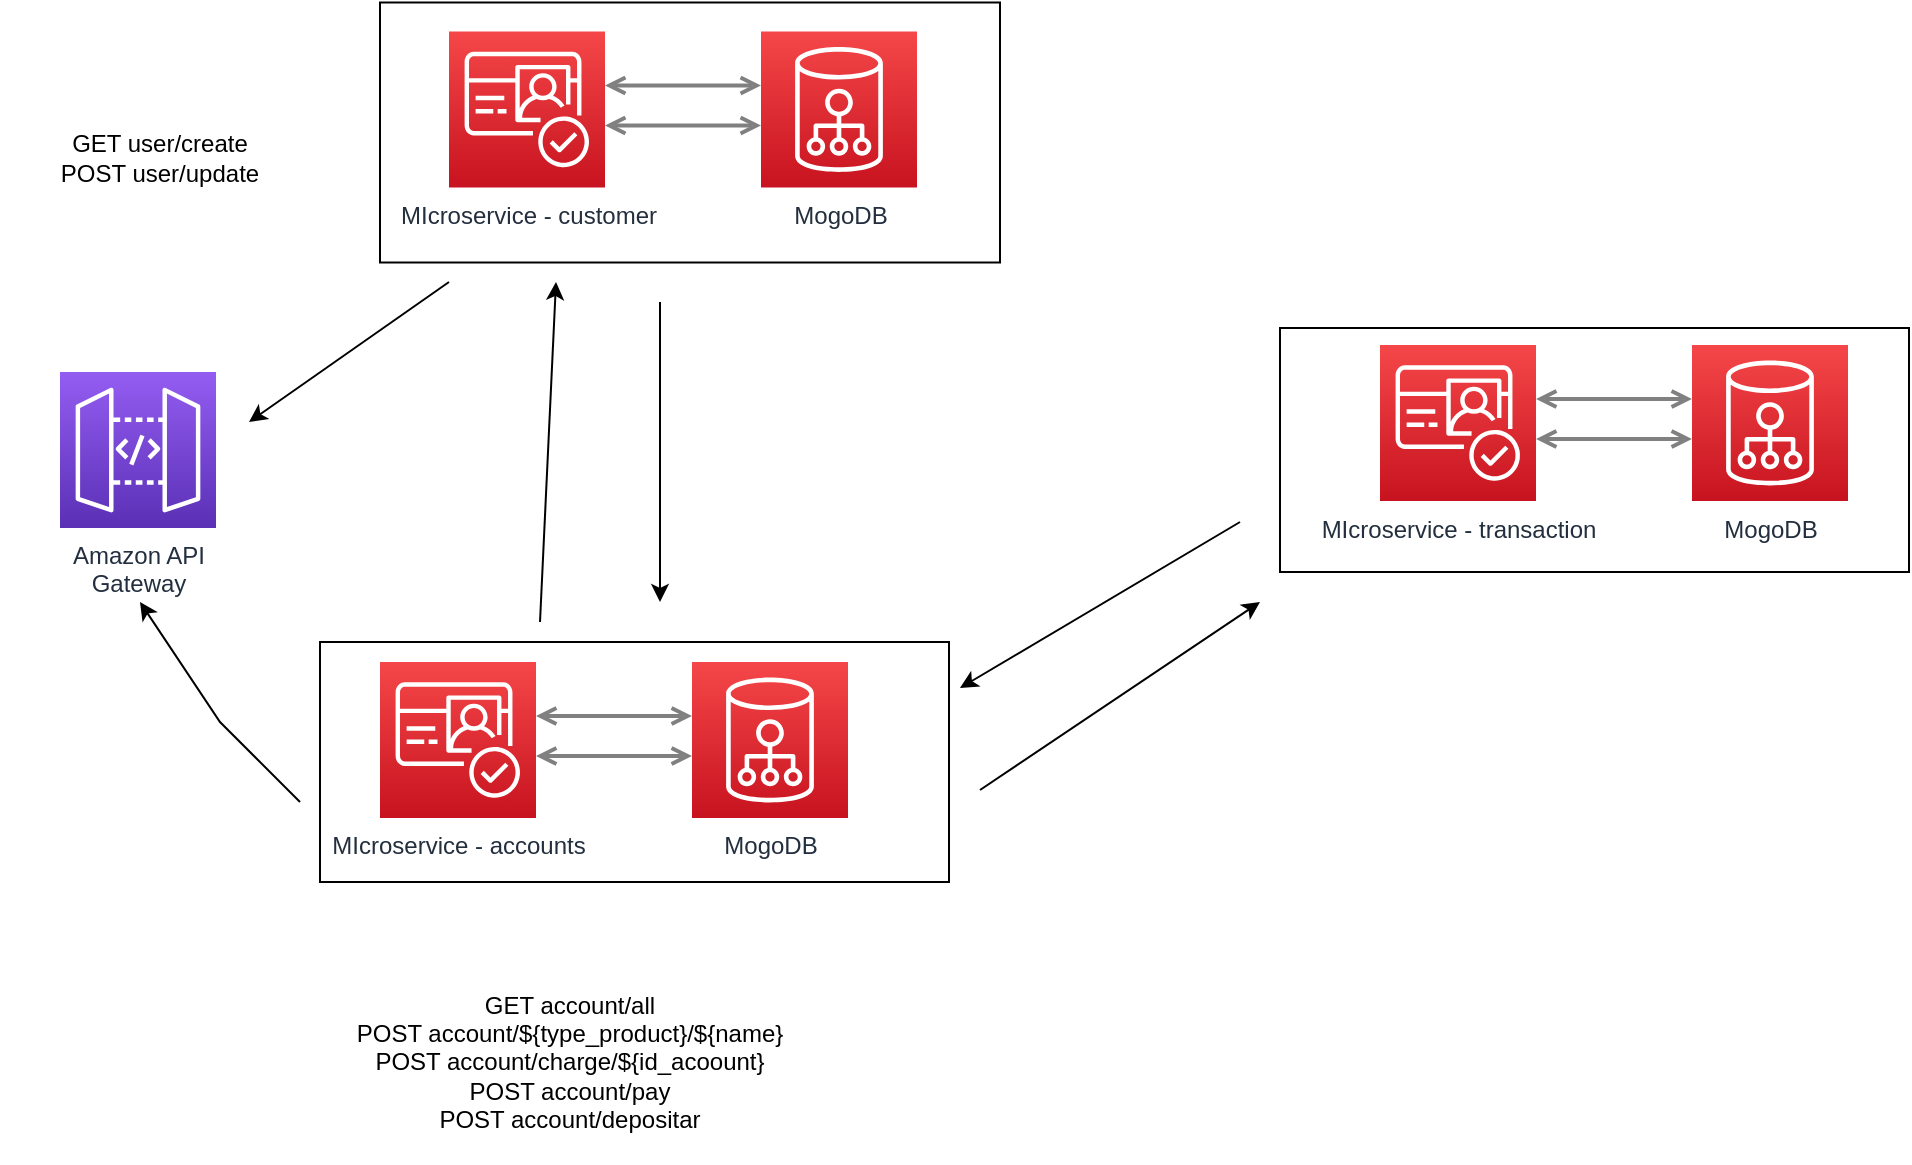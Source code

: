 <mxfile version="17.0.0" type="github">
  <diagram id="Ht1M8jgEwFfnCIfOTk4-" name="Page-1">
    <mxGraphModel dx="782" dy="468" grid="1" gridSize="10" guides="1" tooltips="1" connect="1" arrows="1" fold="1" page="1" pageScale="1" pageWidth="1169" pageHeight="827" math="0" shadow="0">
      <root>
        <mxCell id="0" />
        <mxCell id="1" parent="0" />
        <mxCell id="qSfoanHrgOsR2zZDTymw-17" value="" style="rounded=0;whiteSpace=wrap;html=1;" vertex="1" parent="1">
          <mxGeometry x="250" y="190.25" width="310" height="130" as="geometry" />
        </mxCell>
        <mxCell id="qSfoanHrgOsR2zZDTymw-16" value="" style="rounded=0;whiteSpace=wrap;html=1;" vertex="1" parent="1">
          <mxGeometry x="220" y="510" width="314.5" height="120" as="geometry" />
        </mxCell>
        <mxCell id="qSfoanHrgOsR2zZDTymw-15" value="" style="rounded=0;whiteSpace=wrap;html=1;" vertex="1" parent="1">
          <mxGeometry x="700" y="353" width="314.5" height="122" as="geometry" />
        </mxCell>
        <mxCell id="UEzPUAAOIrF-is8g5C7q-125" style="edgeStyle=orthogonalEdgeStyle;rounded=0;orthogonalLoop=1;jettySize=auto;html=1;startArrow=open;startFill=0;endArrow=open;endFill=0;strokeWidth=2;strokeColor=#808080;" parent="1" source="UEzPUAAOIrF-is8g5C7q-111" target="UEzPUAAOIrF-is8g5C7q-112" edge="1">
          <mxGeometry relative="1" as="geometry">
            <Array as="points">
              <mxPoint x="402.5" y="231.75" />
              <mxPoint x="402.5" y="231.75" />
            </Array>
          </mxGeometry>
        </mxCell>
        <mxCell id="UEzPUAAOIrF-is8g5C7q-143" style="edgeStyle=orthogonalEdgeStyle;rounded=0;orthogonalLoop=1;jettySize=auto;html=1;startArrow=open;startFill=0;endArrow=open;endFill=0;strokeWidth=2;strokeColor=#808080;" parent="1" source="UEzPUAAOIrF-is8g5C7q-111" target="UEzPUAAOIrF-is8g5C7q-112" edge="1">
          <mxGeometry relative="1" as="geometry">
            <mxPoint x="372.5" y="241.75" as="sourcePoint" />
            <mxPoint x="450.5" y="241.75" as="targetPoint" />
            <Array as="points">
              <mxPoint x="402.5" y="251.75" />
              <mxPoint x="402.5" y="251.75" />
            </Array>
          </mxGeometry>
        </mxCell>
        <mxCell id="UEzPUAAOIrF-is8g5C7q-111" value="MIcroservice - customer" style="outlineConnect=0;fontColor=#232F3E;gradientColor=#F54749;gradientDirection=north;fillColor=#C7131F;strokeColor=#ffffff;dashed=0;verticalLabelPosition=bottom;verticalAlign=top;align=center;html=1;fontSize=12;fontStyle=0;aspect=fixed;shape=mxgraph.aws4.resourceIcon;resIcon=mxgraph.aws4.cognito;labelBackgroundColor=#ffffff;" parent="1" vertex="1">
          <mxGeometry x="284.5" y="204.75" width="78" height="78" as="geometry" />
        </mxCell>
        <mxCell id="UEzPUAAOIrF-is8g5C7q-112" value="MogoDB" style="outlineConnect=0;fontColor=#232F3E;gradientColor=#F54749;gradientDirection=north;fillColor=#C7131F;strokeColor=#ffffff;dashed=0;verticalLabelPosition=bottom;verticalAlign=top;align=center;html=1;fontSize=12;fontStyle=0;aspect=fixed;shape=mxgraph.aws4.resourceIcon;resIcon=mxgraph.aws4.cloud_directory;labelBackgroundColor=#ffffff;" parent="1" vertex="1">
          <mxGeometry x="440.5" y="204.75" width="78" height="78" as="geometry" />
        </mxCell>
        <mxCell id="UEzPUAAOIrF-is8g5C7q-114" value="Amazon API&lt;br&gt;Gateway&lt;br&gt;" style="outlineConnect=0;fontColor=#232F3E;gradientColor=#945DF2;gradientDirection=north;fillColor=#5A30B5;strokeColor=#ffffff;dashed=0;verticalLabelPosition=bottom;verticalAlign=top;align=center;html=1;fontSize=12;fontStyle=0;aspect=fixed;shape=mxgraph.aws4.resourceIcon;resIcon=mxgraph.aws4.api_gateway;labelBackgroundColor=#ffffff;" parent="1" vertex="1">
          <mxGeometry x="90" y="375" width="78" height="78" as="geometry" />
        </mxCell>
        <mxCell id="qSfoanHrgOsR2zZDTymw-6" style="edgeStyle=orthogonalEdgeStyle;rounded=0;orthogonalLoop=1;jettySize=auto;html=1;startArrow=open;startFill=0;endArrow=open;endFill=0;strokeWidth=2;strokeColor=#808080;" edge="1" parent="1" source="qSfoanHrgOsR2zZDTymw-8" target="qSfoanHrgOsR2zZDTymw-9">
          <mxGeometry relative="1" as="geometry">
            <Array as="points">
              <mxPoint x="368" y="547" />
              <mxPoint x="368" y="547" />
            </Array>
          </mxGeometry>
        </mxCell>
        <mxCell id="qSfoanHrgOsR2zZDTymw-7" style="edgeStyle=orthogonalEdgeStyle;rounded=0;orthogonalLoop=1;jettySize=auto;html=1;startArrow=open;startFill=0;endArrow=open;endFill=0;strokeWidth=2;strokeColor=#808080;" edge="1" parent="1" source="qSfoanHrgOsR2zZDTymw-8" target="qSfoanHrgOsR2zZDTymw-9">
          <mxGeometry relative="1" as="geometry">
            <mxPoint x="338" y="557" as="sourcePoint" />
            <mxPoint x="416" y="557" as="targetPoint" />
            <Array as="points">
              <mxPoint x="368" y="567" />
              <mxPoint x="368" y="567" />
            </Array>
          </mxGeometry>
        </mxCell>
        <mxCell id="qSfoanHrgOsR2zZDTymw-8" value="MIcroservice - accounts" style="outlineConnect=0;fontColor=#232F3E;gradientColor=#F54749;gradientDirection=north;fillColor=#C7131F;strokeColor=#ffffff;dashed=0;verticalLabelPosition=bottom;verticalAlign=top;align=center;html=1;fontSize=12;fontStyle=0;aspect=fixed;shape=mxgraph.aws4.resourceIcon;resIcon=mxgraph.aws4.cognito;labelBackgroundColor=#ffffff;" vertex="1" parent="1">
          <mxGeometry x="250" y="520" width="78" height="78" as="geometry" />
        </mxCell>
        <mxCell id="qSfoanHrgOsR2zZDTymw-9" value="MogoDB" style="outlineConnect=0;fontColor=#232F3E;gradientColor=#F54749;gradientDirection=north;fillColor=#C7131F;strokeColor=#ffffff;dashed=0;verticalLabelPosition=bottom;verticalAlign=top;align=center;html=1;fontSize=12;fontStyle=0;aspect=fixed;shape=mxgraph.aws4.resourceIcon;resIcon=mxgraph.aws4.cloud_directory;labelBackgroundColor=#ffffff;" vertex="1" parent="1">
          <mxGeometry x="406" y="520" width="78" height="78" as="geometry" />
        </mxCell>
        <mxCell id="qSfoanHrgOsR2zZDTymw-10" style="edgeStyle=orthogonalEdgeStyle;rounded=0;orthogonalLoop=1;jettySize=auto;html=1;startArrow=open;startFill=0;endArrow=open;endFill=0;strokeWidth=2;strokeColor=#808080;" edge="1" parent="1" source="qSfoanHrgOsR2zZDTymw-12" target="qSfoanHrgOsR2zZDTymw-13">
          <mxGeometry relative="1" as="geometry">
            <Array as="points">
              <mxPoint x="868" y="388.5" />
              <mxPoint x="868" y="388.5" />
            </Array>
          </mxGeometry>
        </mxCell>
        <mxCell id="qSfoanHrgOsR2zZDTymw-11" style="edgeStyle=orthogonalEdgeStyle;rounded=0;orthogonalLoop=1;jettySize=auto;html=1;startArrow=open;startFill=0;endArrow=open;endFill=0;strokeWidth=2;strokeColor=#808080;" edge="1" parent="1" source="qSfoanHrgOsR2zZDTymw-12" target="qSfoanHrgOsR2zZDTymw-13">
          <mxGeometry relative="1" as="geometry">
            <mxPoint x="838" y="398.5" as="sourcePoint" />
            <mxPoint x="916" y="398.5" as="targetPoint" />
            <Array as="points">
              <mxPoint x="868" y="408.5" />
              <mxPoint x="868" y="408.5" />
            </Array>
          </mxGeometry>
        </mxCell>
        <mxCell id="qSfoanHrgOsR2zZDTymw-12" value="MIcroservice -&amp;nbsp;transaction" style="outlineConnect=0;fontColor=#232F3E;gradientColor=#F54749;gradientDirection=north;fillColor=#C7131F;strokeColor=#ffffff;dashed=0;verticalLabelPosition=bottom;verticalAlign=top;align=center;html=1;fontSize=12;fontStyle=0;aspect=fixed;shape=mxgraph.aws4.resourceIcon;resIcon=mxgraph.aws4.cognito;labelBackgroundColor=#ffffff;" vertex="1" parent="1">
          <mxGeometry x="750" y="361.5" width="78" height="78" as="geometry" />
        </mxCell>
        <mxCell id="qSfoanHrgOsR2zZDTymw-13" value="MogoDB" style="outlineConnect=0;fontColor=#232F3E;gradientColor=#F54749;gradientDirection=north;fillColor=#C7131F;strokeColor=#ffffff;dashed=0;verticalLabelPosition=bottom;verticalAlign=top;align=center;html=1;fontSize=12;fontStyle=0;aspect=fixed;shape=mxgraph.aws4.resourceIcon;resIcon=mxgraph.aws4.cloud_directory;labelBackgroundColor=#ffffff;" vertex="1" parent="1">
          <mxGeometry x="906" y="361.5" width="78" height="78" as="geometry" />
        </mxCell>
        <mxCell id="qSfoanHrgOsR2zZDTymw-19" value="GET user/create&lt;br&gt;POST user/update" style="text;html=1;strokeColor=none;fillColor=none;align=center;verticalAlign=middle;whiteSpace=wrap;rounded=0;" vertex="1" parent="1">
          <mxGeometry x="60" y="252.75" width="160" height="30" as="geometry" />
        </mxCell>
        <mxCell id="qSfoanHrgOsR2zZDTymw-20" value="GET account/all&lt;br&gt;POST account/${type_product}/${name}&lt;br&gt;POST account/charge/${id_acoount}&lt;br&gt;POST account/pay&lt;br&gt;POST account/depositar" style="text;html=1;strokeColor=none;fillColor=none;align=center;verticalAlign=middle;whiteSpace=wrap;rounded=0;" vertex="1" parent="1">
          <mxGeometry x="220" y="670" width="250" height="100" as="geometry" />
        </mxCell>
        <mxCell id="qSfoanHrgOsR2zZDTymw-21" value="" style="endArrow=classic;html=1;rounded=0;" edge="1" parent="1">
          <mxGeometry width="50" height="50" relative="1" as="geometry">
            <mxPoint x="550" y="584" as="sourcePoint" />
            <mxPoint x="690" y="490" as="targetPoint" />
            <Array as="points" />
          </mxGeometry>
        </mxCell>
        <mxCell id="qSfoanHrgOsR2zZDTymw-22" value="" style="endArrow=classic;html=1;rounded=0;" edge="1" parent="1">
          <mxGeometry width="50" height="50" relative="1" as="geometry">
            <mxPoint x="680" y="450" as="sourcePoint" />
            <mxPoint x="540" y="533" as="targetPoint" />
          </mxGeometry>
        </mxCell>
        <mxCell id="qSfoanHrgOsR2zZDTymw-23" value="" style="endArrow=classic;html=1;rounded=0;" edge="1" parent="1">
          <mxGeometry width="50" height="50" relative="1" as="geometry">
            <mxPoint x="330" y="500" as="sourcePoint" />
            <mxPoint x="338" y="330" as="targetPoint" />
          </mxGeometry>
        </mxCell>
        <mxCell id="qSfoanHrgOsR2zZDTymw-24" value="" style="endArrow=classic;html=1;rounded=0;" edge="1" parent="1">
          <mxGeometry width="50" height="50" relative="1" as="geometry">
            <mxPoint x="390" y="340" as="sourcePoint" />
            <mxPoint x="390" y="490" as="targetPoint" />
          </mxGeometry>
        </mxCell>
        <mxCell id="qSfoanHrgOsR2zZDTymw-25" value="" style="endArrow=classic;html=1;rounded=0;" edge="1" parent="1">
          <mxGeometry width="50" height="50" relative="1" as="geometry">
            <mxPoint x="284.5" y="330" as="sourcePoint" />
            <mxPoint x="184.5" y="400" as="targetPoint" />
            <Array as="points" />
          </mxGeometry>
        </mxCell>
        <mxCell id="qSfoanHrgOsR2zZDTymw-26" value="" style="endArrow=classic;html=1;rounded=0;" edge="1" parent="1">
          <mxGeometry width="50" height="50" relative="1" as="geometry">
            <mxPoint x="210" y="590" as="sourcePoint" />
            <mxPoint x="130" y="490" as="targetPoint" />
            <Array as="points">
              <mxPoint x="170" y="550" />
            </Array>
          </mxGeometry>
        </mxCell>
      </root>
    </mxGraphModel>
  </diagram>
</mxfile>
